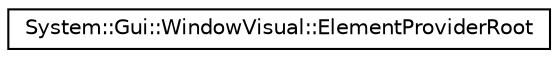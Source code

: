 digraph G
{
  edge [fontname="Helvetica",fontsize="10",labelfontname="Helvetica",labelfontsize="10"];
  node [fontname="Helvetica",fontsize="10",shape=record];
  rankdir="LR";
  Node1 [label="System::Gui::WindowVisual::ElementProviderRoot",height=0.2,width=0.4,color="black", fillcolor="white", style="filled",URL="$class_system_1_1_gui_1_1_window_visual_1_1_element_provider_root.html"];
}
